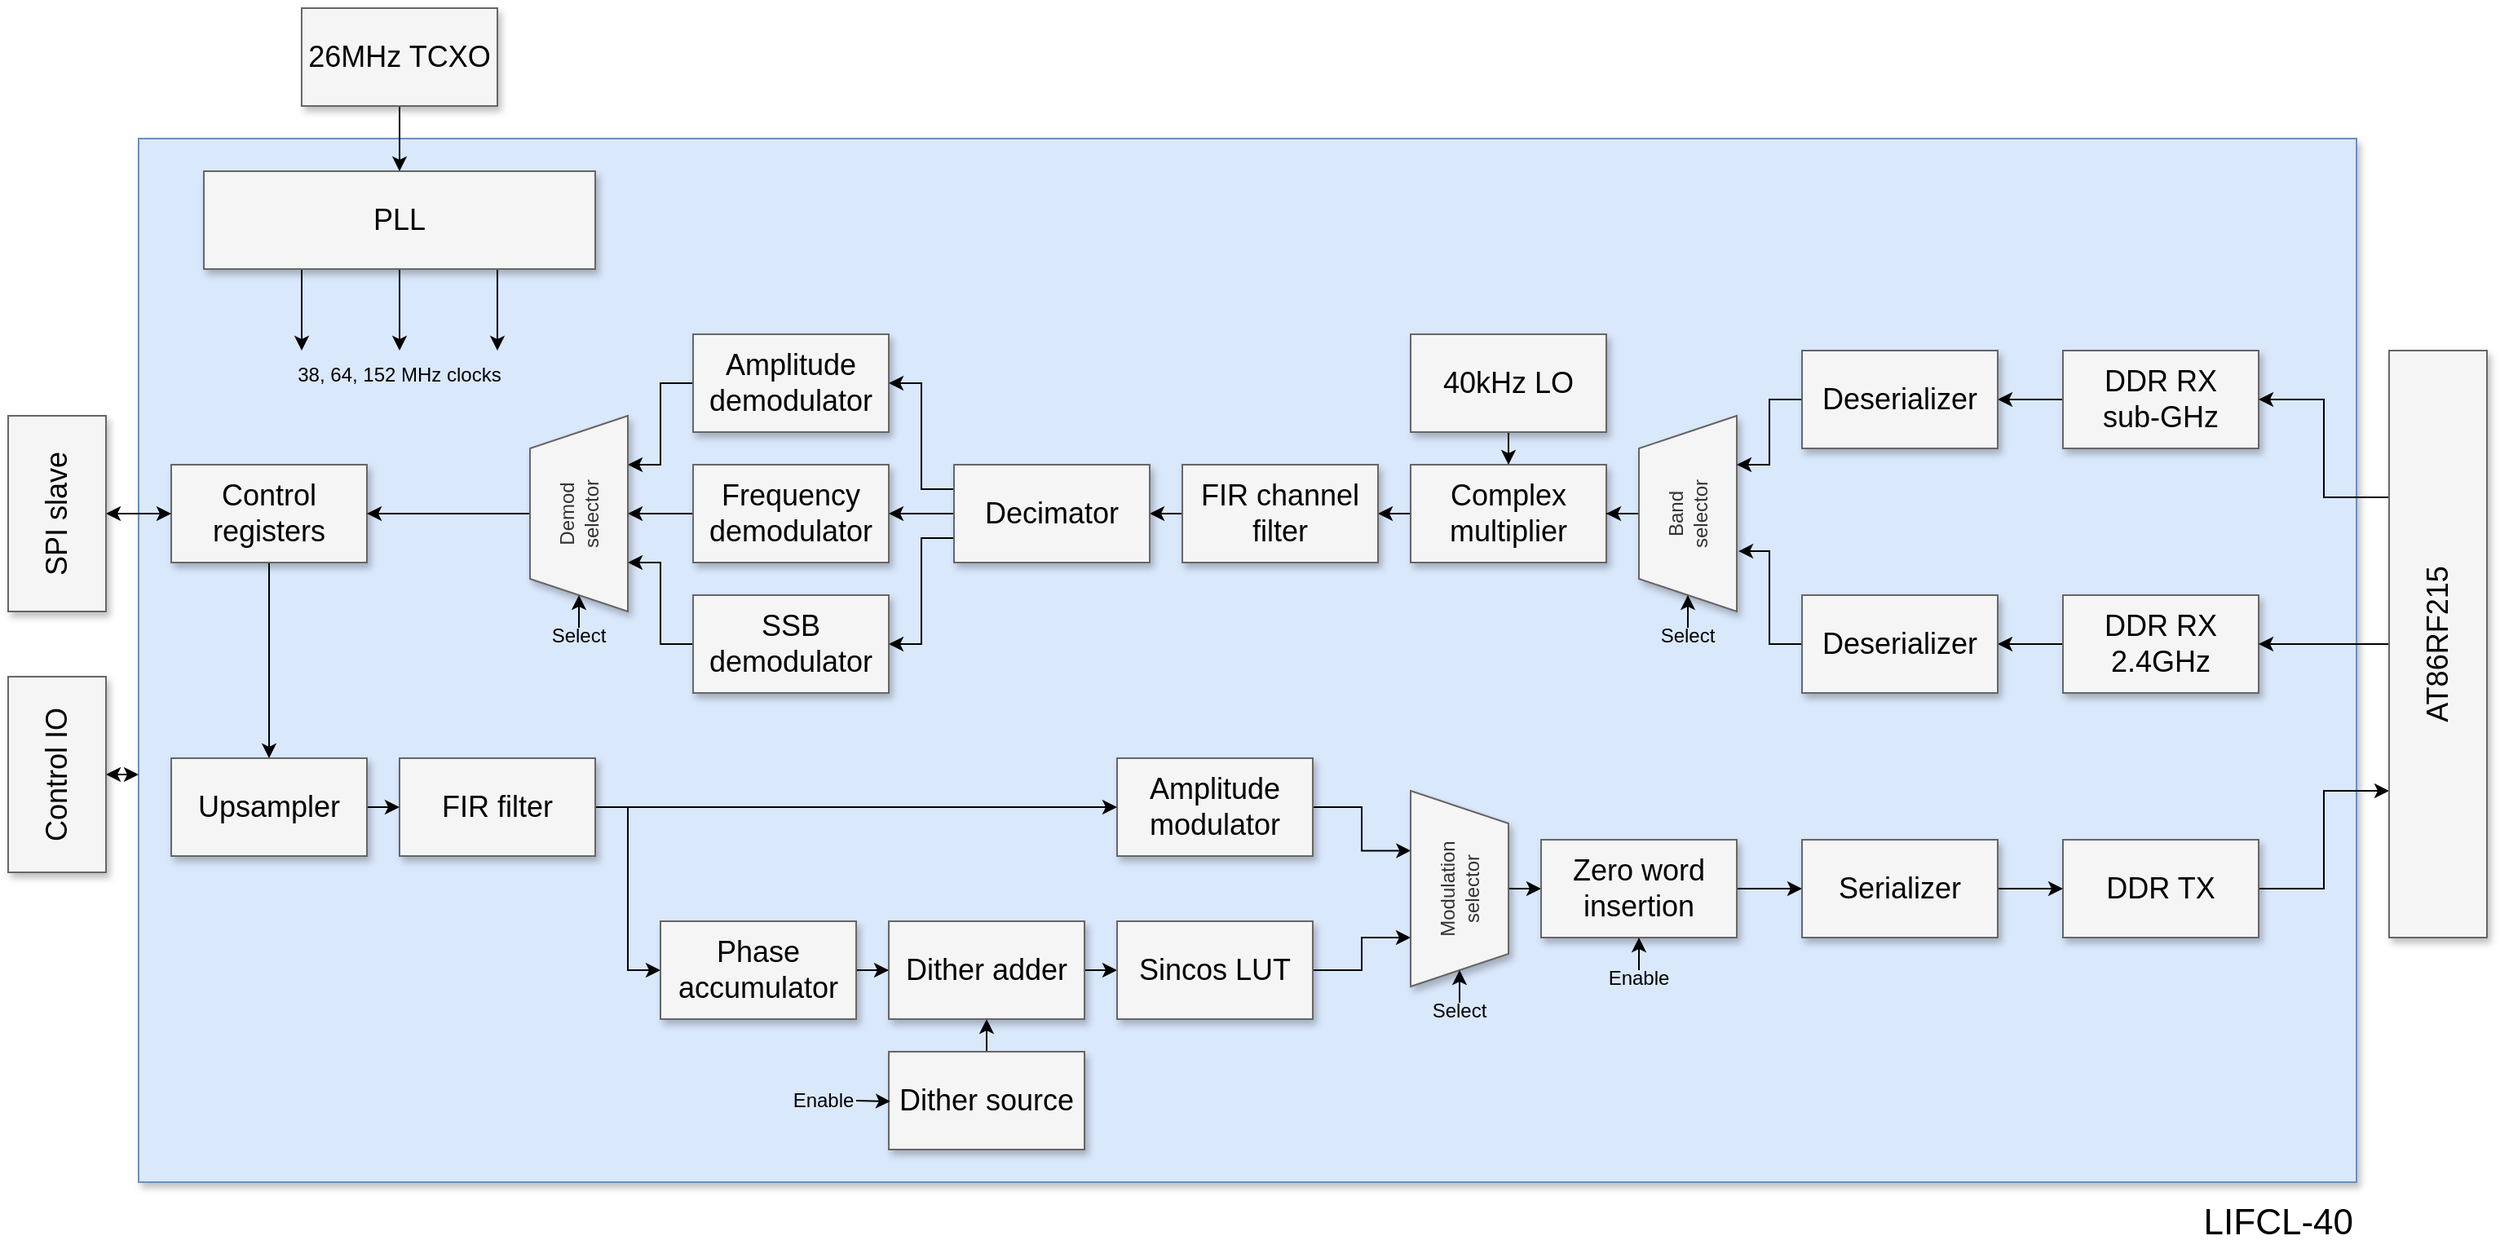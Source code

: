 <mxfile version="20.8.16" type="device"><diagram name="Page-1" id="90a13364-a465-7bf4-72fc-28e22215d7a0"><mxGraphModel dx="1323" dy="1313" grid="1" gridSize="10" guides="1" tooltips="1" connect="1" arrows="1" fold="1" page="1" pageScale="1.5" pageWidth="1169" pageHeight="826" background="none" math="0" shadow="0"><root><mxCell id="0" style=";html=1;"/><mxCell id="1" style=";html=1;" parent="0"/><mxCell id="Nv2ZJM5Azdes68pqQ0xc-96" value="" style="rounded=0;whiteSpace=wrap;html=1;shadow=1;glass=0;fillColor=#dae8fc;strokeColor=#6c8ebf;container=0;" vertex="1" parent="1"><mxGeometry x="200" y="330" width="1360" height="640" as="geometry"/></mxCell><mxCell id="Nv2ZJM5Azdes68pqQ0xc-43" value="" style="edgeStyle=orthogonalEdgeStyle;rounded=0;orthogonalLoop=1;jettySize=auto;html=1;" edge="1" parent="1" source="bJu8V4bGNB0CwvxjwAMf-3" target="Nv2ZJM5Azdes68pqQ0xc-41"><mxGeometry relative="1" as="geometry"/></mxCell><mxCell id="bJu8V4bGNB0CwvxjwAMf-3" value="DDR RX&lt;br&gt;sub-GHz" style="whiteSpace=wrap;html=1;shadow=1;fontSize=18;fillColor=#f5f5f5;strokeColor=#666666;" parent="1" vertex="1"><mxGeometry x="1380" y="460" width="120" height="60" as="geometry"/></mxCell><mxCell id="Nv2ZJM5Azdes68pqQ0xc-44" value="" style="edgeStyle=orthogonalEdgeStyle;rounded=0;orthogonalLoop=1;jettySize=auto;html=1;" edge="1" parent="1" source="bJu8V4bGNB0CwvxjwAMf-5" target="Nv2ZJM5Azdes68pqQ0xc-42"><mxGeometry relative="1" as="geometry"/></mxCell><mxCell id="bJu8V4bGNB0CwvxjwAMf-5" value="DDR RX&lt;br&gt;2.4GHz" style="whiteSpace=wrap;html=1;shadow=1;fontSize=18;fillColor=#f5f5f5;strokeColor=#666666;" parent="1" vertex="1"><mxGeometry x="1380" y="610" width="120" height="60" as="geometry"/></mxCell><mxCell id="Nv2ZJM5Azdes68pqQ0xc-21" style="edgeStyle=orthogonalEdgeStyle;rounded=0;orthogonalLoop=1;jettySize=auto;html=1;exitX=1;exitY=0.5;exitDx=0;exitDy=0;entryX=0.25;entryY=0;entryDx=0;entryDy=0;" edge="1" parent="1" source="bJu8V4bGNB0CwvxjwAMf-6" target="Nv2ZJM5Azdes68pqQ0xc-15"><mxGeometry relative="1" as="geometry"/></mxCell><mxCell id="bJu8V4bGNB0CwvxjwAMf-6" value="DDR TX" style="whiteSpace=wrap;html=1;shadow=1;fontSize=18;fillColor=#f5f5f5;strokeColor=#666666;" parent="1" vertex="1"><mxGeometry x="1380" y="760" width="120" height="60" as="geometry"/></mxCell><mxCell id="Nv2ZJM5Azdes68pqQ0xc-38" style="edgeStyle=orthogonalEdgeStyle;rounded=0;orthogonalLoop=1;jettySize=auto;html=1;exitX=0.5;exitY=1;exitDx=0;exitDy=0;entryX=0.5;entryY=0;entryDx=0;entryDy=0;" edge="1" parent="1" source="bJu8V4bGNB0CwvxjwAMf-7"><mxGeometry relative="1" as="geometry"><mxPoint x="360" y="460" as="targetPoint"/></mxGeometry></mxCell><mxCell id="Nv2ZJM5Azdes68pqQ0xc-39" style="edgeStyle=orthogonalEdgeStyle;rounded=0;orthogonalLoop=1;jettySize=auto;html=1;exitX=0.25;exitY=1;exitDx=0;exitDy=0;entryX=0.25;entryY=0;entryDx=0;entryDy=0;" edge="1" parent="1" source="bJu8V4bGNB0CwvxjwAMf-7"><mxGeometry relative="1" as="geometry"><mxPoint x="300" y="460" as="targetPoint"/></mxGeometry></mxCell><mxCell id="Nv2ZJM5Azdes68pqQ0xc-40" style="edgeStyle=orthogonalEdgeStyle;rounded=0;orthogonalLoop=1;jettySize=auto;html=1;exitX=0.75;exitY=1;exitDx=0;exitDy=0;entryX=0.75;entryY=0;entryDx=0;entryDy=0;" edge="1" parent="1" source="bJu8V4bGNB0CwvxjwAMf-7"><mxGeometry relative="1" as="geometry"><mxPoint x="420" y="460" as="targetPoint"/></mxGeometry></mxCell><mxCell id="bJu8V4bGNB0CwvxjwAMf-7" value="PLL" style="whiteSpace=wrap;html=1;shadow=1;fontSize=18;fillColor=#f5f5f5;strokeColor=#666666;" parent="1" vertex="1"><mxGeometry x="240" y="350" width="240" height="60" as="geometry"/></mxCell><mxCell id="Nv2ZJM5Azdes68pqQ0xc-7" value="" style="edgeStyle=orthogonalEdgeStyle;rounded=0;orthogonalLoop=1;jettySize=auto;html=1;" edge="1" parent="1" source="Nv2ZJM5Azdes68pqQ0xc-5" target="bJu8V4bGNB0CwvxjwAMf-7"><mxGeometry relative="1" as="geometry"/></mxCell><mxCell id="Nv2ZJM5Azdes68pqQ0xc-5" value="26MHz TCXO" style="whiteSpace=wrap;html=1;fontSize=18;fillColor=#f5f5f5;strokeColor=#666666;shadow=1;" vertex="1" parent="1"><mxGeometry x="300" y="250" width="120" height="60" as="geometry"/></mxCell><mxCell id="Nv2ZJM5Azdes68pqQ0xc-12" value="38, 64, 152 MHz clocks" style="text;html=1;strokeColor=none;fillColor=none;align=center;verticalAlign=middle;whiteSpace=wrap;rounded=0;" vertex="1" parent="1"><mxGeometry x="260" y="460" width="200" height="30" as="geometry"/></mxCell><mxCell id="Nv2ZJM5Azdes68pqQ0xc-104" style="edgeStyle=orthogonalEdgeStyle;rounded=0;orthogonalLoop=1;jettySize=auto;html=1;exitX=0;exitY=0.5;exitDx=0;exitDy=0;startArrow=classic;startFill=1;endArrow=none;endFill=0;" edge="1" parent="1" source="Nv2ZJM5Azdes68pqQ0xc-13"><mxGeometry relative="1" as="geometry"><mxPoint x="500" y="740" as="targetPoint"/></mxGeometry></mxCell><mxCell id="Nv2ZJM5Azdes68pqQ0xc-106" style="edgeStyle=orthogonalEdgeStyle;rounded=0;orthogonalLoop=1;jettySize=auto;html=1;exitX=1;exitY=0.5;exitDx=0;exitDy=0;startArrow=none;startFill=0;endArrow=classic;endFill=1;" edge="1" parent="1" source="Nv2ZJM5Azdes68pqQ0xc-13" target="Nv2ZJM5Azdes68pqQ0xc-25"><mxGeometry relative="1" as="geometry"/></mxCell><mxCell id="Nv2ZJM5Azdes68pqQ0xc-13" value="Phase accumulator" style="whiteSpace=wrap;html=1;shadow=1;fontSize=18;fillColor=#f5f5f5;strokeColor=#666666;" vertex="1" parent="1"><mxGeometry x="520" y="810" width="120" height="60" as="geometry"/></mxCell><mxCell id="Nv2ZJM5Azdes68pqQ0xc-22" style="edgeStyle=orthogonalEdgeStyle;rounded=0;orthogonalLoop=1;jettySize=auto;html=1;exitX=0.75;exitY=0;exitDx=0;exitDy=0;entryX=1;entryY=0.5;entryDx=0;entryDy=0;" edge="1" parent="1" source="Nv2ZJM5Azdes68pqQ0xc-15" target="bJu8V4bGNB0CwvxjwAMf-3"><mxGeometry relative="1" as="geometry"/></mxCell><mxCell id="Nv2ZJM5Azdes68pqQ0xc-23" style="edgeStyle=orthogonalEdgeStyle;rounded=0;orthogonalLoop=1;jettySize=auto;html=1;exitX=0.5;exitY=0;exitDx=0;exitDy=0;entryX=1;entryY=0.5;entryDx=0;entryDy=0;" edge="1" parent="1" source="Nv2ZJM5Azdes68pqQ0xc-15" target="bJu8V4bGNB0CwvxjwAMf-5"><mxGeometry relative="1" as="geometry"/></mxCell><mxCell id="Nv2ZJM5Azdes68pqQ0xc-15" value="AT86RF215" style="whiteSpace=wrap;html=1;shadow=1;fontSize=18;fillColor=#f5f5f5;strokeColor=#666666;rotation=-90;" vertex="1" parent="1"><mxGeometry x="1430" y="610" width="360" height="60" as="geometry"/></mxCell><mxCell id="Nv2ZJM5Azdes68pqQ0xc-100" style="edgeStyle=orthogonalEdgeStyle;rounded=0;orthogonalLoop=1;jettySize=auto;html=1;exitX=0.5;exitY=0;exitDx=0;exitDy=0;entryX=0.5;entryY=1;entryDx=0;entryDy=0;startArrow=none;startFill=0;" edge="1" parent="1" source="Nv2ZJM5Azdes68pqQ0xc-24" target="Nv2ZJM5Azdes68pqQ0xc-25"><mxGeometry relative="1" as="geometry"/></mxCell><mxCell id="Nv2ZJM5Azdes68pqQ0xc-24" value="Dither source" style="whiteSpace=wrap;html=1;shadow=1;fontSize=18;fillColor=#f5f5f5;strokeColor=#666666;" vertex="1" parent="1"><mxGeometry x="660" y="890" width="120" height="60" as="geometry"/></mxCell><mxCell id="Nv2ZJM5Azdes68pqQ0xc-107" style="edgeStyle=orthogonalEdgeStyle;rounded=0;orthogonalLoop=1;jettySize=auto;html=1;exitX=1;exitY=0.5;exitDx=0;exitDy=0;entryX=0;entryY=0.5;entryDx=0;entryDy=0;startArrow=none;startFill=0;endArrow=classic;endFill=1;" edge="1" parent="1" source="Nv2ZJM5Azdes68pqQ0xc-25" target="Nv2ZJM5Azdes68pqQ0xc-28"><mxGeometry relative="1" as="geometry"/></mxCell><mxCell id="Nv2ZJM5Azdes68pqQ0xc-25" value="Dither adder" style="whiteSpace=wrap;html=1;shadow=1;fontSize=18;fillColor=#f5f5f5;strokeColor=#666666;" vertex="1" parent="1"><mxGeometry x="660" y="810" width="120" height="60" as="geometry"/></mxCell><mxCell id="Nv2ZJM5Azdes68pqQ0xc-108" style="edgeStyle=orthogonalEdgeStyle;rounded=0;orthogonalLoop=1;jettySize=auto;html=1;exitX=1;exitY=0.5;exitDx=0;exitDy=0;entryX=0.75;entryY=1;entryDx=0;entryDy=0;startArrow=none;startFill=0;endArrow=classic;endFill=1;" edge="1" parent="1" source="Nv2ZJM5Azdes68pqQ0xc-28" target="Nv2ZJM5Azdes68pqQ0xc-34"><mxGeometry relative="1" as="geometry"/></mxCell><mxCell id="Nv2ZJM5Azdes68pqQ0xc-28" value="Sincos LUT" style="whiteSpace=wrap;html=1;shadow=1;fontSize=18;fillColor=#f5f5f5;strokeColor=#666666;" vertex="1" parent="1"><mxGeometry x="800" y="810" width="120" height="60" as="geometry"/></mxCell><mxCell id="Nv2ZJM5Azdes68pqQ0xc-66" style="edgeStyle=orthogonalEdgeStyle;rounded=0;orthogonalLoop=1;jettySize=auto;html=1;exitX=1;exitY=0.5;exitDx=0;exitDy=0;entryX=0.306;entryY=0.997;entryDx=0;entryDy=0;entryPerimeter=0;" edge="1" parent="1" source="Nv2ZJM5Azdes68pqQ0xc-30" target="Nv2ZJM5Azdes68pqQ0xc-34"><mxGeometry relative="1" as="geometry"/></mxCell><mxCell id="Nv2ZJM5Azdes68pqQ0xc-30" value="Amplitude modulator" style="whiteSpace=wrap;html=1;shadow=1;fontSize=18;fillColor=#f5f5f5;strokeColor=#666666;" vertex="1" parent="1"><mxGeometry x="800" y="710" width="120" height="60" as="geometry"/></mxCell><mxCell id="Nv2ZJM5Azdes68pqQ0xc-89" style="edgeStyle=orthogonalEdgeStyle;rounded=0;orthogonalLoop=1;jettySize=auto;html=1;exitX=0.5;exitY=1;exitDx=0;exitDy=0;entryX=0.5;entryY=0;entryDx=0;entryDy=0;" edge="1" parent="1" source="Nv2ZJM5Azdes68pqQ0xc-31" target="Nv2ZJM5Azdes68pqQ0xc-62"><mxGeometry relative="1" as="geometry"/></mxCell><mxCell id="Nv2ZJM5Azdes68pqQ0xc-31" value="Control registers" style="whiteSpace=wrap;html=1;shadow=1;fontSize=18;fillColor=#f5f5f5;strokeColor=#666666;" vertex="1" parent="1"><mxGeometry x="220" y="530" width="120" height="60" as="geometry"/></mxCell><mxCell id="Nv2ZJM5Azdes68pqQ0xc-45" style="edgeStyle=orthogonalEdgeStyle;rounded=0;orthogonalLoop=1;jettySize=auto;html=1;exitX=0.5;exitY=1;exitDx=0;exitDy=0;entryX=0;entryY=0.5;entryDx=0;entryDy=0;startArrow=classic;startFill=1;" edge="1" parent="1" source="Nv2ZJM5Azdes68pqQ0xc-32" target="Nv2ZJM5Azdes68pqQ0xc-31"><mxGeometry relative="1" as="geometry"/></mxCell><mxCell id="Nv2ZJM5Azdes68pqQ0xc-32" value="SPI slave" style="whiteSpace=wrap;html=1;shadow=1;fontSize=18;fillColor=#f5f5f5;strokeColor=#666666;direction=east;rotation=-90;" vertex="1" parent="1"><mxGeometry x="90" y="530" width="120" height="60" as="geometry"/></mxCell><mxCell id="Nv2ZJM5Azdes68pqQ0xc-50" value="" style="edgeStyle=orthogonalEdgeStyle;rounded=0;orthogonalLoop=1;jettySize=auto;html=1;" edge="1" parent="1" source="Nv2ZJM5Azdes68pqQ0xc-33" target="Nv2ZJM5Azdes68pqQ0xc-35"><mxGeometry relative="1" as="geometry"/></mxCell><mxCell id="Nv2ZJM5Azdes68pqQ0xc-33" value="40kHz LO" style="whiteSpace=wrap;html=1;shadow=1;fontSize=18;fillColor=#f5f5f5;strokeColor=#666666;glass=0;" vertex="1" parent="1"><mxGeometry x="980" y="450" width="120" height="60" as="geometry"/></mxCell><mxCell id="Nv2ZJM5Azdes68pqQ0xc-70" style="edgeStyle=orthogonalEdgeStyle;rounded=0;orthogonalLoop=1;jettySize=auto;html=1;exitX=0.5;exitY=0;exitDx=0;exitDy=0;entryX=0;entryY=0.5;entryDx=0;entryDy=0;" edge="1" parent="1" source="Nv2ZJM5Azdes68pqQ0xc-34" target="Nv2ZJM5Azdes68pqQ0xc-68"><mxGeometry relative="1" as="geometry"/></mxCell><mxCell id="Nv2ZJM5Azdes68pqQ0xc-34" value="Modulation&lt;br&gt;selector" style="shape=trapezoid;perimeter=trapezoidPerimeter;whiteSpace=wrap;html=1;fixedSize=1;fillColor=#f5f5f5;fontColor=#333333;strokeColor=#666666;shadow=1;direction=west;rotation=-90;" vertex="1" parent="1"><mxGeometry x="950" y="760" width="120" height="60" as="geometry"/></mxCell><mxCell id="Nv2ZJM5Azdes68pqQ0xc-51" style="edgeStyle=orthogonalEdgeStyle;rounded=0;orthogonalLoop=1;jettySize=auto;html=1;exitX=0;exitY=0.5;exitDx=0;exitDy=0;entryX=1;entryY=0.5;entryDx=0;entryDy=0;" edge="1" parent="1" source="Nv2ZJM5Azdes68pqQ0xc-35" target="Nv2ZJM5Azdes68pqQ0xc-46"><mxGeometry relative="1" as="geometry"/></mxCell><mxCell id="Nv2ZJM5Azdes68pqQ0xc-35" value="Complex multiplier" style="whiteSpace=wrap;html=1;shadow=1;fontSize=18;fillColor=#f5f5f5;strokeColor=#666666;glass=0;" vertex="1" parent="1"><mxGeometry x="980" y="530" width="120" height="60" as="geometry"/></mxCell><mxCell id="Nv2ZJM5Azdes68pqQ0xc-49" value="" style="edgeStyle=orthogonalEdgeStyle;rounded=0;orthogonalLoop=1;jettySize=auto;html=1;" edge="1" parent="1" source="Nv2ZJM5Azdes68pqQ0xc-36" target="Nv2ZJM5Azdes68pqQ0xc-35"><mxGeometry relative="1" as="geometry"/></mxCell><mxCell id="Nv2ZJM5Azdes68pqQ0xc-36" value="Band&lt;br&gt;selector" style="shape=trapezoid;perimeter=trapezoidPerimeter;whiteSpace=wrap;html=1;fixedSize=1;fillColor=#f5f5f5;fontColor=#333333;strokeColor=#666666;shadow=1;direction=east;rotation=-90;" vertex="1" parent="1"><mxGeometry x="1090" y="530" width="120" height="60" as="geometry"/></mxCell><mxCell id="Nv2ZJM5Azdes68pqQ0xc-47" style="edgeStyle=orthogonalEdgeStyle;rounded=0;orthogonalLoop=1;jettySize=auto;html=1;exitX=0;exitY=0.5;exitDx=0;exitDy=0;entryX=0.75;entryY=1;entryDx=0;entryDy=0;" edge="1" parent="1" source="Nv2ZJM5Azdes68pqQ0xc-41" target="Nv2ZJM5Azdes68pqQ0xc-36"><mxGeometry relative="1" as="geometry"/></mxCell><mxCell id="Nv2ZJM5Azdes68pqQ0xc-41" value="Deserializer" style="whiteSpace=wrap;html=1;shadow=1;fontSize=18;fillColor=#f5f5f5;strokeColor=#666666;glass=0;" vertex="1" parent="1"><mxGeometry x="1220" y="460" width="120" height="60" as="geometry"/></mxCell><mxCell id="Nv2ZJM5Azdes68pqQ0xc-48" style="edgeStyle=orthogonalEdgeStyle;rounded=0;orthogonalLoop=1;jettySize=auto;html=1;exitX=0;exitY=0.5;exitDx=0;exitDy=0;entryX=0.308;entryY=1.017;entryDx=0;entryDy=0;entryPerimeter=0;" edge="1" parent="1" source="Nv2ZJM5Azdes68pqQ0xc-42" target="Nv2ZJM5Azdes68pqQ0xc-36"><mxGeometry relative="1" as="geometry"/></mxCell><mxCell id="Nv2ZJM5Azdes68pqQ0xc-42" value="Deserializer" style="whiteSpace=wrap;html=1;shadow=1;fontSize=18;fillColor=#f5f5f5;strokeColor=#666666;glass=0;" vertex="1" parent="1"><mxGeometry x="1220" y="610" width="120" height="60" as="geometry"/></mxCell><mxCell id="Nv2ZJM5Azdes68pqQ0xc-53" style="edgeStyle=orthogonalEdgeStyle;rounded=0;orthogonalLoop=1;jettySize=auto;html=1;exitX=0;exitY=0.5;exitDx=0;exitDy=0;entryX=1;entryY=0.5;entryDx=0;entryDy=0;" edge="1" parent="1" source="Nv2ZJM5Azdes68pqQ0xc-46" target="Nv2ZJM5Azdes68pqQ0xc-52"><mxGeometry relative="1" as="geometry"/></mxCell><mxCell id="Nv2ZJM5Azdes68pqQ0xc-46" value="FIR channel filter" style="whiteSpace=wrap;html=1;shadow=1;fontSize=18;fillColor=#f5f5f5;strokeColor=#666666;glass=0;" vertex="1" parent="1"><mxGeometry x="840" y="530" width="120" height="60" as="geometry"/></mxCell><mxCell id="Nv2ZJM5Azdes68pqQ0xc-56" style="edgeStyle=orthogonalEdgeStyle;rounded=0;orthogonalLoop=1;jettySize=auto;html=1;exitX=0;exitY=0.25;exitDx=0;exitDy=0;entryX=1;entryY=0.5;entryDx=0;entryDy=0;" edge="1" parent="1" source="Nv2ZJM5Azdes68pqQ0xc-52" target="Nv2ZJM5Azdes68pqQ0xc-54"><mxGeometry relative="1" as="geometry"/></mxCell><mxCell id="Nv2ZJM5Azdes68pqQ0xc-58" value="" style="edgeStyle=orthogonalEdgeStyle;rounded=0;orthogonalLoop=1;jettySize=auto;html=1;" edge="1" parent="1" source="Nv2ZJM5Azdes68pqQ0xc-52" target="Nv2ZJM5Azdes68pqQ0xc-55"><mxGeometry relative="1" as="geometry"/></mxCell><mxCell id="Nv2ZJM5Azdes68pqQ0xc-60" style="edgeStyle=orthogonalEdgeStyle;rounded=0;orthogonalLoop=1;jettySize=auto;html=1;exitX=0;exitY=0.75;exitDx=0;exitDy=0;entryX=1;entryY=0.5;entryDx=0;entryDy=0;" edge="1" parent="1" source="Nv2ZJM5Azdes68pqQ0xc-52" target="Nv2ZJM5Azdes68pqQ0xc-59"><mxGeometry relative="1" as="geometry"/></mxCell><mxCell id="Nv2ZJM5Azdes68pqQ0xc-52" value="Decimator" style="whiteSpace=wrap;html=1;shadow=1;fontSize=18;fillColor=#f5f5f5;strokeColor=#666666;glass=0;" vertex="1" parent="1"><mxGeometry x="700" y="530" width="120" height="60" as="geometry"/></mxCell><mxCell id="Nv2ZJM5Azdes68pqQ0xc-75" style="edgeStyle=orthogonalEdgeStyle;rounded=0;orthogonalLoop=1;jettySize=auto;html=1;exitX=0;exitY=0.5;exitDx=0;exitDy=0;entryX=0.75;entryY=1;entryDx=0;entryDy=0;" edge="1" parent="1" source="Nv2ZJM5Azdes68pqQ0xc-54" target="Nv2ZJM5Azdes68pqQ0xc-71"><mxGeometry relative="1" as="geometry"/></mxCell><mxCell id="Nv2ZJM5Azdes68pqQ0xc-54" value="Amplitude demodulator" style="whiteSpace=wrap;html=1;shadow=1;fontSize=18;fillColor=#f5f5f5;strokeColor=#666666;glass=0;" vertex="1" parent="1"><mxGeometry x="540" y="450" width="120" height="60" as="geometry"/></mxCell><mxCell id="Nv2ZJM5Azdes68pqQ0xc-73" value="" style="edgeStyle=orthogonalEdgeStyle;rounded=0;orthogonalLoop=1;jettySize=auto;html=1;" edge="1" parent="1" source="Nv2ZJM5Azdes68pqQ0xc-55" target="Nv2ZJM5Azdes68pqQ0xc-71"><mxGeometry relative="1" as="geometry"/></mxCell><mxCell id="Nv2ZJM5Azdes68pqQ0xc-55" value="Frequency demodulator" style="whiteSpace=wrap;html=1;shadow=1;fontSize=18;fillColor=#f5f5f5;strokeColor=#666666;glass=0;" vertex="1" parent="1"><mxGeometry x="540" y="530" width="120" height="60" as="geometry"/></mxCell><mxCell id="Nv2ZJM5Azdes68pqQ0xc-74" style="edgeStyle=orthogonalEdgeStyle;rounded=0;orthogonalLoop=1;jettySize=auto;html=1;exitX=0;exitY=0.5;exitDx=0;exitDy=0;entryX=0.25;entryY=1;entryDx=0;entryDy=0;" edge="1" parent="1" source="Nv2ZJM5Azdes68pqQ0xc-59" target="Nv2ZJM5Azdes68pqQ0xc-71"><mxGeometry relative="1" as="geometry"/></mxCell><mxCell id="Nv2ZJM5Azdes68pqQ0xc-59" value="SSB demodulator" style="whiteSpace=wrap;html=1;shadow=1;fontSize=18;fillColor=#f5f5f5;strokeColor=#666666;glass=0;" vertex="1" parent="1"><mxGeometry x="540" y="610" width="120" height="60" as="geometry"/></mxCell><mxCell id="Nv2ZJM5Azdes68pqQ0xc-103" style="edgeStyle=orthogonalEdgeStyle;rounded=0;orthogonalLoop=1;jettySize=auto;html=1;exitX=1;exitY=0.5;exitDx=0;exitDy=0;entryX=0;entryY=0.5;entryDx=0;entryDy=0;startArrow=none;startFill=0;" edge="1" parent="1" source="Nv2ZJM5Azdes68pqQ0xc-61" target="Nv2ZJM5Azdes68pqQ0xc-30"><mxGeometry relative="1" as="geometry"/></mxCell><mxCell id="Nv2ZJM5Azdes68pqQ0xc-61" value="FIR filter" style="whiteSpace=wrap;html=1;shadow=1;fontSize=18;fillColor=#f5f5f5;strokeColor=#666666;glass=0;" vertex="1" parent="1"><mxGeometry x="360" y="710" width="120" height="60" as="geometry"/></mxCell><mxCell id="Nv2ZJM5Azdes68pqQ0xc-65" style="edgeStyle=orthogonalEdgeStyle;rounded=0;orthogonalLoop=1;jettySize=auto;html=1;exitX=1;exitY=0.5;exitDx=0;exitDy=0;entryX=0;entryY=0.5;entryDx=0;entryDy=0;" edge="1" parent="1" source="Nv2ZJM5Azdes68pqQ0xc-62" target="Nv2ZJM5Azdes68pqQ0xc-61"><mxGeometry relative="1" as="geometry"/></mxCell><mxCell id="Nv2ZJM5Azdes68pqQ0xc-62" value="Upsampler" style="whiteSpace=wrap;html=1;shadow=1;fontSize=18;fillColor=#f5f5f5;strokeColor=#666666;glass=0;" vertex="1" parent="1"><mxGeometry x="220" y="710" width="120" height="60" as="geometry"/></mxCell><mxCell id="Nv2ZJM5Azdes68pqQ0xc-87" value="" style="edgeStyle=orthogonalEdgeStyle;rounded=0;orthogonalLoop=1;jettySize=auto;html=1;" edge="1" parent="1" source="Nv2ZJM5Azdes68pqQ0xc-68" target="Nv2ZJM5Azdes68pqQ0xc-69"><mxGeometry relative="1" as="geometry"/></mxCell><mxCell id="Nv2ZJM5Azdes68pqQ0xc-68" value="Zero word&lt;br&gt;insertion" style="whiteSpace=wrap;html=1;shadow=1;fontSize=18;fillColor=#f5f5f5;strokeColor=#666666;glass=0;" vertex="1" parent="1"><mxGeometry x="1060" y="760" width="120" height="60" as="geometry"/></mxCell><mxCell id="Nv2ZJM5Azdes68pqQ0xc-84" value="" style="edgeStyle=orthogonalEdgeStyle;rounded=0;orthogonalLoop=1;jettySize=auto;html=1;" edge="1" parent="1" source="Nv2ZJM5Azdes68pqQ0xc-69" target="bJu8V4bGNB0CwvxjwAMf-6"><mxGeometry relative="1" as="geometry"/></mxCell><mxCell id="Nv2ZJM5Azdes68pqQ0xc-69" value="Serializer" style="whiteSpace=wrap;html=1;shadow=1;fontSize=18;fillColor=#f5f5f5;strokeColor=#666666;glass=0;" vertex="1" parent="1"><mxGeometry x="1220" y="760" width="120" height="60" as="geometry"/></mxCell><mxCell id="Nv2ZJM5Azdes68pqQ0xc-88" value="" style="edgeStyle=orthogonalEdgeStyle;rounded=0;orthogonalLoop=1;jettySize=auto;html=1;" edge="1" parent="1" source="Nv2ZJM5Azdes68pqQ0xc-71" target="Nv2ZJM5Azdes68pqQ0xc-31"><mxGeometry relative="1" as="geometry"/></mxCell><mxCell id="Nv2ZJM5Azdes68pqQ0xc-71" value="Demod&lt;br&gt;selector" style="shape=trapezoid;perimeter=trapezoidPerimeter;whiteSpace=wrap;html=1;fixedSize=1;fillColor=#f5f5f5;fontColor=#333333;strokeColor=#666666;shadow=1;direction=east;rotation=-90;" vertex="1" parent="1"><mxGeometry x="410" y="530" width="120" height="60" as="geometry"/></mxCell><mxCell id="Nv2ZJM5Azdes68pqQ0xc-79" value="Enable" style="text;html=1;strokeColor=none;fillColor=none;align=center;verticalAlign=middle;whiteSpace=wrap;rounded=0;" vertex="1" parent="1"><mxGeometry x="520" y="905" width="200" height="30" as="geometry"/></mxCell><mxCell id="Nv2ZJM5Azdes68pqQ0xc-80" value="" style="edgeStyle=orthogonalEdgeStyle;rounded=0;orthogonalLoop=1;jettySize=auto;html=1;" edge="1" parent="1"><mxGeometry relative="1" as="geometry"><mxPoint x="1010" y="860" as="sourcePoint"/><mxPoint x="1010" y="840" as="targetPoint"/></mxGeometry></mxCell><mxCell id="Nv2ZJM5Azdes68pqQ0xc-81" value="Select" style="text;html=1;strokeColor=none;fillColor=none;align=center;verticalAlign=middle;whiteSpace=wrap;rounded=0;" vertex="1" parent="1"><mxGeometry x="910" y="850" width="200" height="30" as="geometry"/></mxCell><mxCell id="Nv2ZJM5Azdes68pqQ0xc-82" value="" style="edgeStyle=orthogonalEdgeStyle;rounded=0;orthogonalLoop=1;jettySize=auto;html=1;" edge="1" parent="1"><mxGeometry relative="1" as="geometry"><mxPoint x="1150" y="630" as="sourcePoint"/><mxPoint x="1150" y="610" as="targetPoint"/></mxGeometry></mxCell><mxCell id="Nv2ZJM5Azdes68pqQ0xc-83" value="Select" style="text;html=1;strokeColor=none;fillColor=none;align=center;verticalAlign=middle;whiteSpace=wrap;rounded=0;" vertex="1" parent="1"><mxGeometry x="1050" y="620" width="200" height="30" as="geometry"/></mxCell><mxCell id="Nv2ZJM5Azdes68pqQ0xc-85" value="" style="edgeStyle=orthogonalEdgeStyle;rounded=0;orthogonalLoop=1;jettySize=auto;html=1;" edge="1" parent="1"><mxGeometry relative="1" as="geometry"><mxPoint x="1120.0" y="840" as="sourcePoint"/><mxPoint x="1120.0" y="820" as="targetPoint"/></mxGeometry></mxCell><mxCell id="Nv2ZJM5Azdes68pqQ0xc-86" value="Enable" style="text;html=1;strokeColor=none;fillColor=none;align=center;verticalAlign=middle;whiteSpace=wrap;rounded=0;" vertex="1" parent="1"><mxGeometry x="1020" y="830" width="200" height="30" as="geometry"/></mxCell><mxCell id="Nv2ZJM5Azdes68pqQ0xc-92" value="" style="edgeStyle=orthogonalEdgeStyle;rounded=0;orthogonalLoop=1;jettySize=auto;html=1;startArrow=classic;startFill=1;" edge="1" parent="1" source="Nv2ZJM5Azdes68pqQ0xc-90"><mxGeometry relative="1" as="geometry"><mxPoint x="200" y="720" as="targetPoint"/></mxGeometry></mxCell><mxCell id="Nv2ZJM5Azdes68pqQ0xc-90" value="Control IO" style="whiteSpace=wrap;html=1;shadow=1;fontSize=18;fillColor=#f5f5f5;strokeColor=#666666;direction=east;rotation=-90;" vertex="1" parent="1"><mxGeometry x="90" y="690" width="120" height="60" as="geometry"/></mxCell><mxCell id="Nv2ZJM5Azdes68pqQ0xc-94" value="" style="edgeStyle=orthogonalEdgeStyle;rounded=0;orthogonalLoop=1;jettySize=auto;html=1;" edge="1" parent="1"><mxGeometry relative="1" as="geometry"><mxPoint x="470" y="630" as="sourcePoint"/><mxPoint x="470" y="610" as="targetPoint"/></mxGeometry></mxCell><mxCell id="Nv2ZJM5Azdes68pqQ0xc-95" value="Select" style="text;html=1;strokeColor=none;fillColor=none;align=center;verticalAlign=middle;whiteSpace=wrap;rounded=0;" vertex="1" parent="1"><mxGeometry x="370" y="620" width="200" height="30" as="geometry"/></mxCell><mxCell id="Nv2ZJM5Azdes68pqQ0xc-99" value="" style="edgeStyle=orthogonalEdgeStyle;rounded=0;orthogonalLoop=1;jettySize=auto;html=1;startArrow=none;startFill=0;" edge="1" parent="1" target="Nv2ZJM5Azdes68pqQ0xc-24"><mxGeometry relative="1" as="geometry"><mxPoint x="640" y="920" as="sourcePoint"/></mxGeometry></mxCell><mxCell id="Nv2ZJM5Azdes68pqQ0xc-109" value="LIFCL-40" style="text;html=1;strokeColor=none;fillColor=none;align=right;verticalAlign=middle;whiteSpace=wrap;rounded=0;fontSize=22;" vertex="1" parent="1"><mxGeometry x="1360" y="980" width="200" height="30" as="geometry"/></mxCell></root></mxGraphModel></diagram></mxfile>